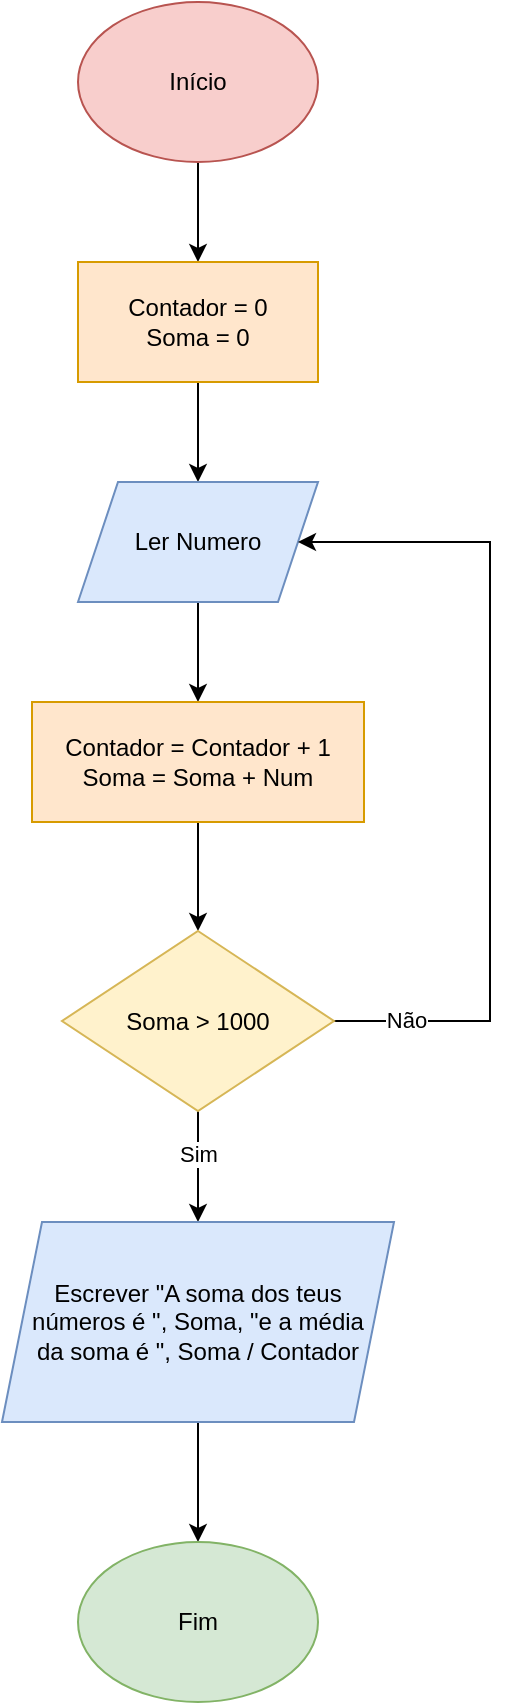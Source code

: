 <mxfile version="28.2.5">
  <diagram name="Página-1" id="NsvOcMbgNCAqdCPnq3sT">
    <mxGraphModel dx="1418" dy="786" grid="1" gridSize="10" guides="1" tooltips="1" connect="1" arrows="1" fold="1" page="1" pageScale="1" pageWidth="827" pageHeight="1169" background="#ffffff" math="0" shadow="0">
      <root>
        <mxCell id="0" />
        <mxCell id="1" parent="0" />
        <mxCell id="8Gm1ZcirGFJTw-mWqJaS-11" value="" style="edgeStyle=orthogonalEdgeStyle;rounded=0;orthogonalLoop=1;jettySize=auto;html=1;" parent="1" source="8Gm1ZcirGFJTw-mWqJaS-1" target="8Gm1ZcirGFJTw-mWqJaS-2" edge="1">
          <mxGeometry relative="1" as="geometry" />
        </mxCell>
        <mxCell id="8Gm1ZcirGFJTw-mWqJaS-1" value="Início" style="ellipse;whiteSpace=wrap;html=1;fillColor=#f8cecc;strokeColor=#b85450;" parent="1" vertex="1">
          <mxGeometry x="354" y="30" width="120" height="80" as="geometry" />
        </mxCell>
        <mxCell id="8Gm1ZcirGFJTw-mWqJaS-12" value="" style="edgeStyle=orthogonalEdgeStyle;rounded=0;orthogonalLoop=1;jettySize=auto;html=1;" parent="1" source="8Gm1ZcirGFJTw-mWqJaS-2" target="8Gm1ZcirGFJTw-mWqJaS-3" edge="1">
          <mxGeometry relative="1" as="geometry" />
        </mxCell>
        <mxCell id="8Gm1ZcirGFJTw-mWqJaS-2" value="Contador = 0&lt;div&gt;Soma = 0&lt;/div&gt;" style="rounded=0;whiteSpace=wrap;html=1;fillColor=#ffe6cc;strokeColor=#d79b00;" parent="1" vertex="1">
          <mxGeometry x="354" y="160" width="120" height="60" as="geometry" />
        </mxCell>
        <mxCell id="8Gm1ZcirGFJTw-mWqJaS-13" value="" style="edgeStyle=orthogonalEdgeStyle;rounded=0;orthogonalLoop=1;jettySize=auto;html=1;" parent="1" source="8Gm1ZcirGFJTw-mWqJaS-3" target="8Gm1ZcirGFJTw-mWqJaS-4" edge="1">
          <mxGeometry relative="1" as="geometry" />
        </mxCell>
        <mxCell id="8Gm1ZcirGFJTw-mWqJaS-3" value="Ler Numero" style="shape=parallelogram;perimeter=parallelogramPerimeter;whiteSpace=wrap;html=1;fixedSize=1;fillColor=#dae8fc;strokeColor=#6c8ebf;" parent="1" vertex="1">
          <mxGeometry x="354" y="270" width="120" height="60" as="geometry" />
        </mxCell>
        <mxCell id="8Gm1ZcirGFJTw-mWqJaS-14" value="" style="edgeStyle=orthogonalEdgeStyle;rounded=0;orthogonalLoop=1;jettySize=auto;html=1;" parent="1" source="8Gm1ZcirGFJTw-mWqJaS-4" target="8Gm1ZcirGFJTw-mWqJaS-5" edge="1">
          <mxGeometry relative="1" as="geometry" />
        </mxCell>
        <mxCell id="8Gm1ZcirGFJTw-mWqJaS-4" value="Contador = Contador + 1&lt;div&gt;Soma = Soma + Num&lt;/div&gt;" style="rounded=0;whiteSpace=wrap;html=1;fillColor=#ffe6cc;strokeColor=#d79b00;" parent="1" vertex="1">
          <mxGeometry x="331" y="380" width="166" height="60" as="geometry" />
        </mxCell>
        <mxCell id="8Gm1ZcirGFJTw-mWqJaS-7" style="edgeStyle=orthogonalEdgeStyle;rounded=0;orthogonalLoop=1;jettySize=auto;html=1;entryX=1;entryY=0.5;entryDx=0;entryDy=0;" parent="1" source="8Gm1ZcirGFJTw-mWqJaS-5" target="8Gm1ZcirGFJTw-mWqJaS-3" edge="1">
          <mxGeometry relative="1" as="geometry">
            <Array as="points">
              <mxPoint x="560" y="540" />
              <mxPoint x="560" y="300" />
            </Array>
          </mxGeometry>
        </mxCell>
        <mxCell id="8Gm1ZcirGFJTw-mWqJaS-8" value="Não" style="edgeLabel;html=1;align=center;verticalAlign=middle;resizable=0;points=[];" parent="8Gm1ZcirGFJTw-mWqJaS-7" vertex="1" connectable="0">
          <mxGeometry x="-0.826" y="2" relative="1" as="geometry">
            <mxPoint y="1" as="offset" />
          </mxGeometry>
        </mxCell>
        <mxCell id="8Gm1ZcirGFJTw-mWqJaS-15" value="" style="edgeStyle=orthogonalEdgeStyle;rounded=0;orthogonalLoop=1;jettySize=auto;html=1;" parent="1" source="8Gm1ZcirGFJTw-mWqJaS-5" target="8Gm1ZcirGFJTw-mWqJaS-9" edge="1">
          <mxGeometry relative="1" as="geometry" />
        </mxCell>
        <mxCell id="8Gm1ZcirGFJTw-mWqJaS-17" value="Sim" style="edgeLabel;html=1;align=center;verticalAlign=middle;resizable=0;points=[];" parent="8Gm1ZcirGFJTw-mWqJaS-15" vertex="1" connectable="0">
          <mxGeometry x="-0.225" y="2" relative="1" as="geometry">
            <mxPoint x="-2" as="offset" />
          </mxGeometry>
        </mxCell>
        <mxCell id="8Gm1ZcirGFJTw-mWqJaS-5" value="Soma &amp;gt; 1000" style="rhombus;whiteSpace=wrap;html=1;fillColor=#fff2cc;strokeColor=#d6b656;" parent="1" vertex="1">
          <mxGeometry x="346" y="494.5" width="136" height="90" as="geometry" />
        </mxCell>
        <mxCell id="8Gm1ZcirGFJTw-mWqJaS-16" value="" style="edgeStyle=orthogonalEdgeStyle;rounded=0;orthogonalLoop=1;jettySize=auto;html=1;" parent="1" source="8Gm1ZcirGFJTw-mWqJaS-9" target="8Gm1ZcirGFJTw-mWqJaS-10" edge="1">
          <mxGeometry relative="1" as="geometry" />
        </mxCell>
        <mxCell id="8Gm1ZcirGFJTw-mWqJaS-9" value="Escrever &quot;A soma dos teus&lt;div&gt;números é &quot;, Soma, &quot;e a média&lt;/div&gt;&lt;div&gt;da soma é &quot;, Soma / Contador&lt;/div&gt;" style="shape=parallelogram;perimeter=parallelogramPerimeter;whiteSpace=wrap;html=1;fixedSize=1;fillColor=#dae8fc;strokeColor=#6c8ebf;" parent="1" vertex="1">
          <mxGeometry x="316" y="640" width="196" height="100" as="geometry" />
        </mxCell>
        <mxCell id="8Gm1ZcirGFJTw-mWqJaS-10" value="Fim" style="ellipse;whiteSpace=wrap;html=1;fillColor=#d5e8d4;strokeColor=#82b366;" parent="1" vertex="1">
          <mxGeometry x="354" y="800" width="120" height="80" as="geometry" />
        </mxCell>
      </root>
    </mxGraphModel>
  </diagram>
</mxfile>
